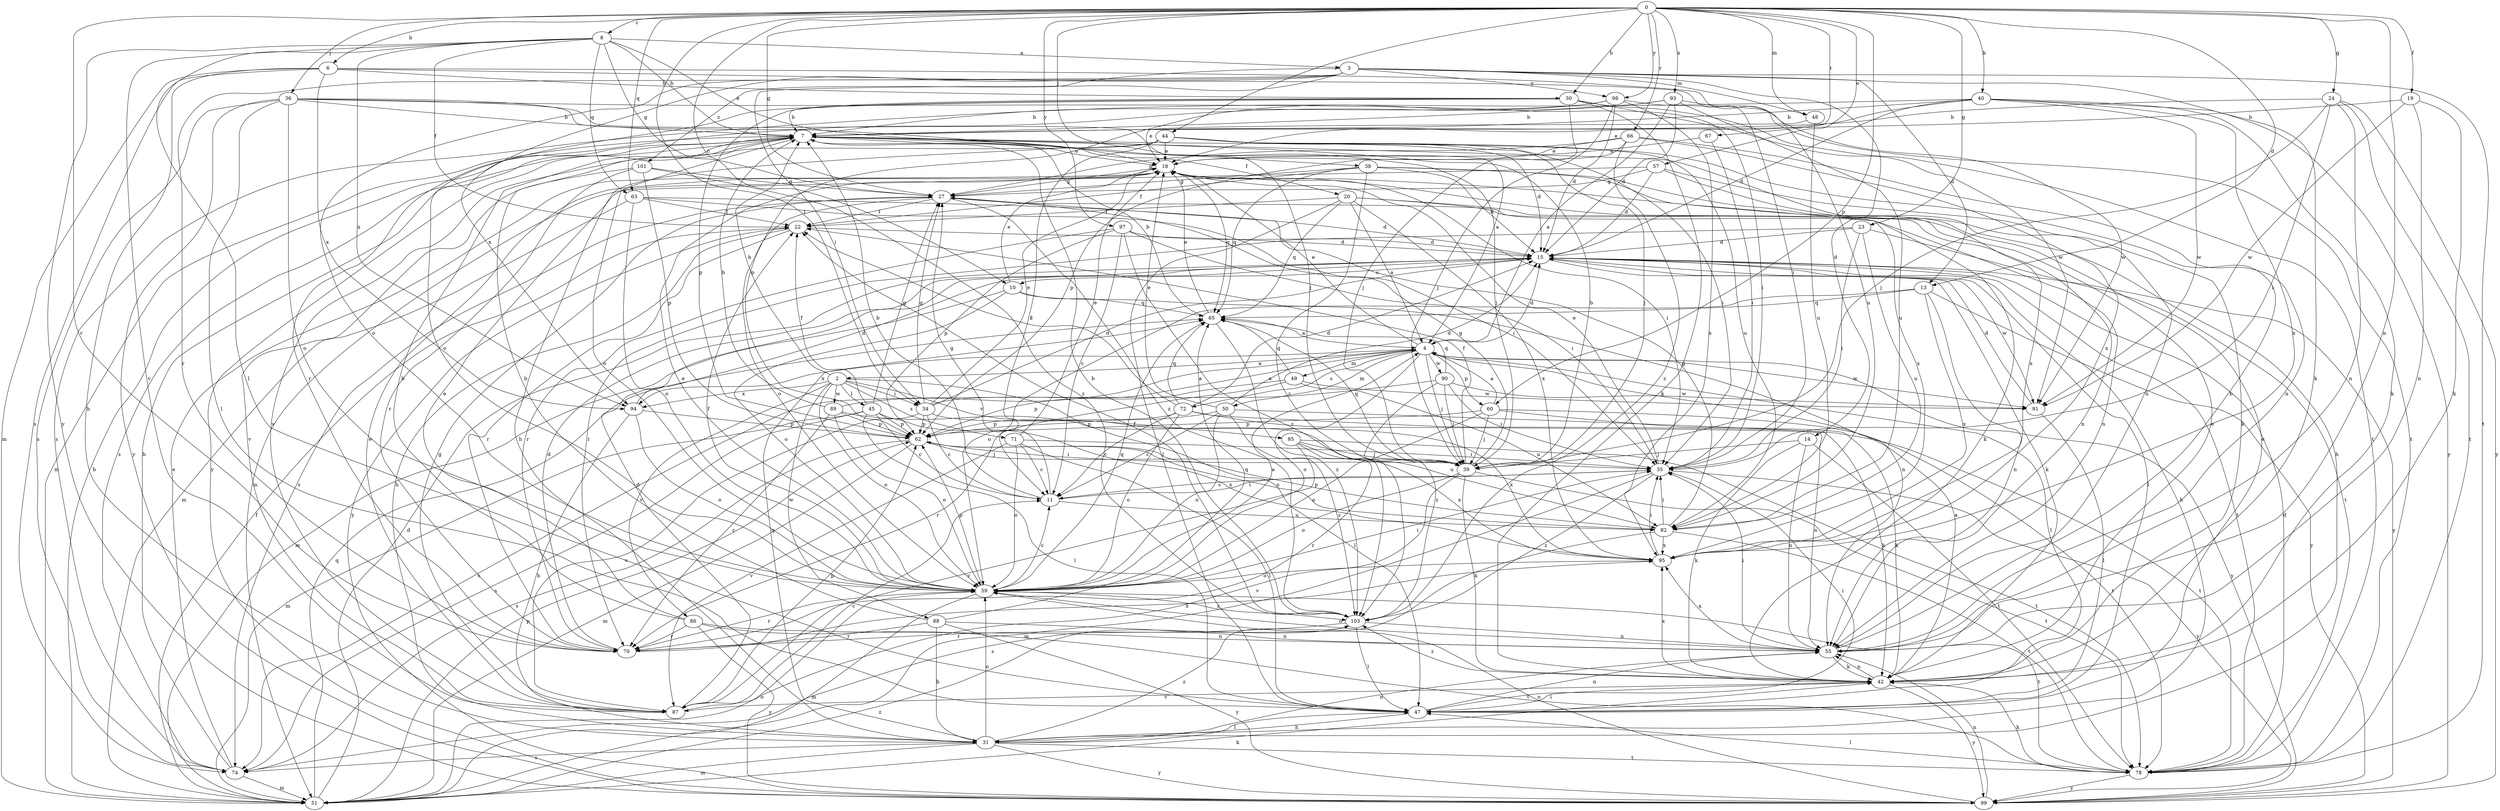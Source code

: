 strict digraph  {
0;
2;
3;
4;
6;
7;
8;
10;
11;
13;
14;
15;
18;
19;
20;
22;
23;
24;
27;
30;
31;
34;
35;
36;
38;
39;
40;
42;
44;
45;
47;
48;
49;
50;
51;
55;
57;
59;
60;
62;
63;
65;
66;
67;
70;
71;
72;
74;
78;
82;
85;
86;
87;
88;
89;
90;
91;
93;
94;
95;
97;
98;
99;
101;
103;
0 -> 6  [label=b];
0 -> 8  [label=c];
0 -> 10  [label=c];
0 -> 13  [label=d];
0 -> 19  [label=f];
0 -> 23  [label=g];
0 -> 24  [label=g];
0 -> 27  [label=g];
0 -> 30  [label=h];
0 -> 34  [label=i];
0 -> 36  [label=j];
0 -> 38  [label=j];
0 -> 40  [label=k];
0 -> 44  [label=l];
0 -> 48  [label=m];
0 -> 55  [label=n];
0 -> 57  [label=o];
0 -> 60  [label=p];
0 -> 63  [label=q];
0 -> 66  [label=r];
0 -> 67  [label=r];
0 -> 70  [label=r];
0 -> 93  [label=x];
0 -> 97  [label=y];
0 -> 98  [label=y];
2 -> 7  [label=b];
2 -> 34  [label=i];
2 -> 45  [label=l];
2 -> 47  [label=l];
2 -> 59  [label=o];
2 -> 71  [label=s];
2 -> 85  [label=v];
2 -> 86  [label=v];
2 -> 88  [label=w];
2 -> 89  [label=w];
2 -> 94  [label=x];
3 -> 13  [label=d];
3 -> 14  [label=d];
3 -> 34  [label=i];
3 -> 42  [label=k];
3 -> 48  [label=m];
3 -> 59  [label=o];
3 -> 70  [label=r];
3 -> 78  [label=t];
3 -> 94  [label=x];
3 -> 98  [label=y];
3 -> 101  [label=z];
4 -> 2  [label=a];
4 -> 15  [label=d];
4 -> 18  [label=e];
4 -> 39  [label=j];
4 -> 47  [label=l];
4 -> 49  [label=m];
4 -> 50  [label=m];
4 -> 59  [label=o];
4 -> 60  [label=p];
4 -> 72  [label=s];
4 -> 90  [label=w];
4 -> 91  [label=w];
4 -> 94  [label=x];
4 -> 99  [label=y];
6 -> 30  [label=h];
6 -> 31  [label=h];
6 -> 35  [label=i];
6 -> 51  [label=m];
6 -> 74  [label=s];
6 -> 82  [label=u];
6 -> 94  [label=x];
7 -> 18  [label=e];
7 -> 20  [label=f];
7 -> 39  [label=j];
7 -> 51  [label=m];
7 -> 55  [label=n];
7 -> 59  [label=o];
7 -> 74  [label=s];
7 -> 99  [label=y];
8 -> 3  [label=a];
8 -> 7  [label=b];
8 -> 18  [label=e];
8 -> 22  [label=f];
8 -> 27  [label=g];
8 -> 47  [label=l];
8 -> 63  [label=q];
8 -> 87  [label=v];
8 -> 94  [label=x];
8 -> 99  [label=y];
10 -> 18  [label=e];
10 -> 51  [label=m];
10 -> 55  [label=n];
10 -> 59  [label=o];
10 -> 65  [label=q];
11 -> 7  [label=b];
11 -> 27  [label=g];
11 -> 35  [label=i];
11 -> 82  [label=u];
13 -> 55  [label=n];
13 -> 59  [label=o];
13 -> 65  [label=q];
13 -> 95  [label=x];
13 -> 99  [label=y];
14 -> 39  [label=j];
14 -> 42  [label=k];
14 -> 55  [label=n];
14 -> 78  [label=t];
15 -> 10  [label=c];
15 -> 31  [label=h];
15 -> 42  [label=k];
15 -> 47  [label=l];
15 -> 78  [label=t];
15 -> 91  [label=w];
15 -> 99  [label=y];
18 -> 27  [label=g];
18 -> 35  [label=i];
18 -> 65  [label=q];
19 -> 7  [label=b];
19 -> 42  [label=k];
19 -> 55  [label=n];
19 -> 91  [label=w];
20 -> 4  [label=a];
20 -> 22  [label=f];
20 -> 42  [label=k];
20 -> 47  [label=l];
20 -> 55  [label=n];
20 -> 65  [label=q];
20 -> 95  [label=x];
22 -> 15  [label=d];
22 -> 31  [label=h];
22 -> 70  [label=r];
22 -> 99  [label=y];
23 -> 15  [label=d];
23 -> 35  [label=i];
23 -> 70  [label=r];
23 -> 78  [label=t];
23 -> 82  [label=u];
24 -> 7  [label=b];
24 -> 35  [label=i];
24 -> 39  [label=j];
24 -> 55  [label=n];
24 -> 78  [label=t];
24 -> 99  [label=y];
27 -> 22  [label=f];
27 -> 55  [label=n];
27 -> 59  [label=o];
27 -> 74  [label=s];
27 -> 103  [label=z];
30 -> 7  [label=b];
30 -> 39  [label=j];
30 -> 42  [label=k];
30 -> 59  [label=o];
30 -> 62  [label=p];
30 -> 78  [label=t];
30 -> 91  [label=w];
31 -> 47  [label=l];
31 -> 51  [label=m];
31 -> 55  [label=n];
31 -> 59  [label=o];
31 -> 65  [label=q];
31 -> 74  [label=s];
31 -> 78  [label=t];
31 -> 99  [label=y];
31 -> 103  [label=z];
34 -> 4  [label=a];
34 -> 11  [label=c];
34 -> 15  [label=d];
34 -> 18  [label=e];
34 -> 27  [label=g];
34 -> 62  [label=p];
34 -> 87  [label=v];
34 -> 95  [label=x];
35 -> 11  [label=c];
35 -> 18  [label=e];
35 -> 51  [label=m];
35 -> 99  [label=y];
35 -> 103  [label=z];
36 -> 4  [label=a];
36 -> 7  [label=b];
36 -> 35  [label=i];
36 -> 39  [label=j];
36 -> 47  [label=l];
36 -> 59  [label=o];
36 -> 74  [label=s];
36 -> 99  [label=y];
38 -> 15  [label=d];
38 -> 22  [label=f];
38 -> 27  [label=g];
38 -> 31  [label=h];
38 -> 65  [label=q];
38 -> 95  [label=x];
38 -> 103  [label=z];
39 -> 7  [label=b];
39 -> 22  [label=f];
39 -> 27  [label=g];
39 -> 42  [label=k];
39 -> 59  [label=o];
39 -> 65  [label=q];
39 -> 78  [label=t];
39 -> 87  [label=v];
40 -> 7  [label=b];
40 -> 15  [label=d];
40 -> 18  [label=e];
40 -> 42  [label=k];
40 -> 74  [label=s];
40 -> 91  [label=w];
40 -> 95  [label=x];
40 -> 99  [label=y];
42 -> 4  [label=a];
42 -> 18  [label=e];
42 -> 47  [label=l];
42 -> 55  [label=n];
42 -> 87  [label=v];
42 -> 95  [label=x];
42 -> 99  [label=y];
42 -> 103  [label=z];
44 -> 11  [label=c];
44 -> 15  [label=d];
44 -> 18  [label=e];
44 -> 31  [label=h];
44 -> 35  [label=i];
44 -> 39  [label=j];
44 -> 82  [label=u];
44 -> 87  [label=v];
45 -> 11  [label=c];
45 -> 22  [label=f];
45 -> 27  [label=g];
45 -> 47  [label=l];
45 -> 51  [label=m];
45 -> 62  [label=p];
45 -> 74  [label=s];
45 -> 95  [label=x];
47 -> 18  [label=e];
47 -> 31  [label=h];
47 -> 35  [label=i];
47 -> 55  [label=n];
48 -> 18  [label=e];
48 -> 82  [label=u];
49 -> 62  [label=p];
49 -> 65  [label=q];
49 -> 70  [label=r];
49 -> 82  [label=u];
49 -> 91  [label=w];
50 -> 11  [label=c];
50 -> 15  [label=d];
50 -> 18  [label=e];
50 -> 59  [label=o];
50 -> 62  [label=p];
50 -> 78  [label=t];
50 -> 103  [label=z];
51 -> 7  [label=b];
51 -> 15  [label=d];
51 -> 22  [label=f];
51 -> 42  [label=k];
51 -> 59  [label=o];
51 -> 62  [label=p];
51 -> 65  [label=q];
51 -> 103  [label=z];
55 -> 7  [label=b];
55 -> 35  [label=i];
55 -> 42  [label=k];
55 -> 59  [label=o];
55 -> 95  [label=x];
57 -> 15  [label=d];
57 -> 27  [label=g];
57 -> 42  [label=k];
57 -> 51  [label=m];
57 -> 95  [label=x];
59 -> 4  [label=a];
59 -> 11  [label=c];
59 -> 18  [label=e];
59 -> 22  [label=f];
59 -> 35  [label=i];
59 -> 51  [label=m];
59 -> 62  [label=p];
59 -> 65  [label=q];
59 -> 70  [label=r];
59 -> 78  [label=t];
59 -> 103  [label=z];
60 -> 4  [label=a];
60 -> 39  [label=j];
60 -> 42  [label=k];
60 -> 59  [label=o];
60 -> 62  [label=p];
60 -> 78  [label=t];
62 -> 35  [label=i];
62 -> 39  [label=j];
62 -> 51  [label=m];
62 -> 74  [label=s];
62 -> 82  [label=u];
63 -> 15  [label=d];
63 -> 22  [label=f];
63 -> 35  [label=i];
63 -> 51  [label=m];
63 -> 59  [label=o];
65 -> 4  [label=a];
65 -> 7  [label=b];
65 -> 18  [label=e];
65 -> 103  [label=z];
66 -> 18  [label=e];
66 -> 27  [label=g];
66 -> 55  [label=n];
66 -> 62  [label=p];
66 -> 95  [label=x];
66 -> 103  [label=z];
67 -> 18  [label=e];
67 -> 35  [label=i];
70 -> 15  [label=d];
70 -> 95  [label=x];
71 -> 11  [label=c];
71 -> 18  [label=e];
71 -> 35  [label=i];
71 -> 47  [label=l];
71 -> 59  [label=o];
71 -> 87  [label=v];
72 -> 11  [label=c];
72 -> 15  [label=d];
72 -> 22  [label=f];
72 -> 42  [label=k];
72 -> 55  [label=n];
72 -> 59  [label=o];
72 -> 62  [label=p];
72 -> 65  [label=q];
74 -> 7  [label=b];
74 -> 18  [label=e];
74 -> 51  [label=m];
78 -> 15  [label=d];
78 -> 42  [label=k];
78 -> 47  [label=l];
78 -> 99  [label=y];
82 -> 27  [label=g];
82 -> 35  [label=i];
82 -> 62  [label=p];
82 -> 74  [label=s];
82 -> 78  [label=t];
82 -> 95  [label=x];
85 -> 39  [label=j];
85 -> 70  [label=r];
85 -> 78  [label=t];
85 -> 87  [label=v];
85 -> 95  [label=x];
86 -> 7  [label=b];
86 -> 18  [label=e];
86 -> 55  [label=n];
86 -> 70  [label=r];
86 -> 78  [label=t];
86 -> 99  [label=y];
87 -> 11  [label=c];
87 -> 15  [label=d];
87 -> 18  [label=e];
87 -> 27  [label=g];
87 -> 62  [label=p];
88 -> 7  [label=b];
88 -> 31  [label=h];
88 -> 55  [label=n];
88 -> 65  [label=q];
88 -> 70  [label=r];
88 -> 99  [label=y];
89 -> 4  [label=a];
89 -> 7  [label=b];
89 -> 59  [label=o];
89 -> 62  [label=p];
89 -> 70  [label=r];
89 -> 82  [label=u];
90 -> 35  [label=i];
90 -> 39  [label=j];
90 -> 65  [label=q];
90 -> 74  [label=s];
90 -> 91  [label=w];
90 -> 103  [label=z];
91 -> 15  [label=d];
91 -> 47  [label=l];
93 -> 4  [label=a];
93 -> 7  [label=b];
93 -> 15  [label=d];
93 -> 70  [label=r];
93 -> 82  [label=u];
93 -> 91  [label=w];
94 -> 15  [label=d];
94 -> 31  [label=h];
94 -> 59  [label=o];
94 -> 62  [label=p];
95 -> 35  [label=i];
95 -> 59  [label=o];
97 -> 11  [label=c];
97 -> 15  [label=d];
97 -> 35  [label=i];
97 -> 62  [label=p];
97 -> 70  [label=r];
97 -> 103  [label=z];
98 -> 7  [label=b];
98 -> 15  [label=d];
98 -> 39  [label=j];
98 -> 62  [label=p];
98 -> 78  [label=t];
98 -> 95  [label=x];
99 -> 55  [label=n];
99 -> 59  [label=o];
101 -> 27  [label=g];
101 -> 62  [label=p];
101 -> 70  [label=r];
101 -> 87  [label=v];
101 -> 103  [label=z];
103 -> 7  [label=b];
103 -> 22  [label=f];
103 -> 47  [label=l];
103 -> 55  [label=n];
103 -> 70  [label=r];
}
